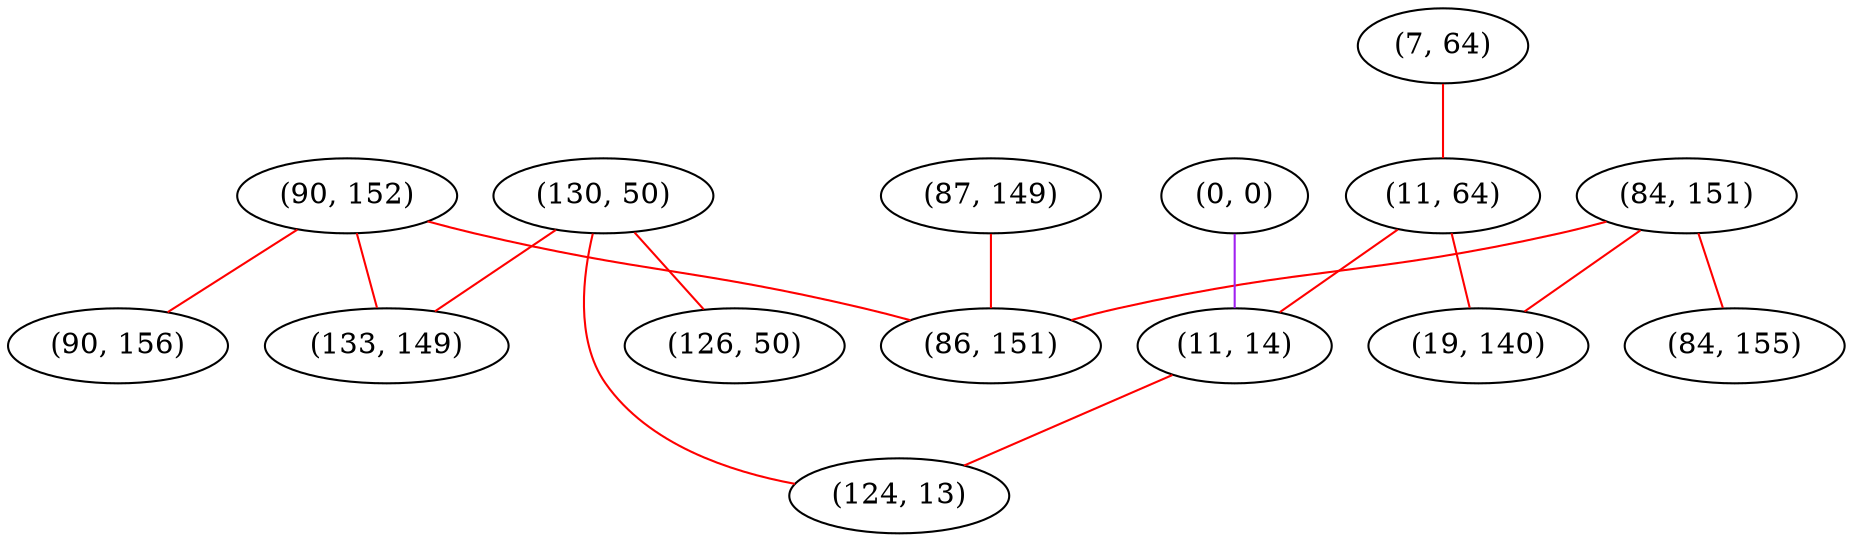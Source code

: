 graph "" {
"(90, 152)";
"(84, 151)";
"(0, 0)";
"(7, 64)";
"(130, 50)";
"(90, 156)";
"(11, 64)";
"(87, 149)";
"(19, 140)";
"(133, 149)";
"(11, 14)";
"(124, 13)";
"(86, 151)";
"(126, 50)";
"(84, 155)";
"(90, 152)" -- "(86, 151)"  [color=red, key=0, weight=1];
"(90, 152)" -- "(133, 149)"  [color=red, key=0, weight=1];
"(90, 152)" -- "(90, 156)"  [color=red, key=0, weight=1];
"(84, 151)" -- "(86, 151)"  [color=red, key=0, weight=1];
"(84, 151)" -- "(19, 140)"  [color=red, key=0, weight=1];
"(84, 151)" -- "(84, 155)"  [color=red, key=0, weight=1];
"(0, 0)" -- "(11, 14)"  [color=purple, key=0, weight=4];
"(7, 64)" -- "(11, 64)"  [color=red, key=0, weight=1];
"(130, 50)" -- "(124, 13)"  [color=red, key=0, weight=1];
"(130, 50)" -- "(126, 50)"  [color=red, key=0, weight=1];
"(130, 50)" -- "(133, 149)"  [color=red, key=0, weight=1];
"(11, 64)" -- "(19, 140)"  [color=red, key=0, weight=1];
"(11, 64)" -- "(11, 14)"  [color=red, key=0, weight=1];
"(87, 149)" -- "(86, 151)"  [color=red, key=0, weight=1];
"(11, 14)" -- "(124, 13)"  [color=red, key=0, weight=1];
}
